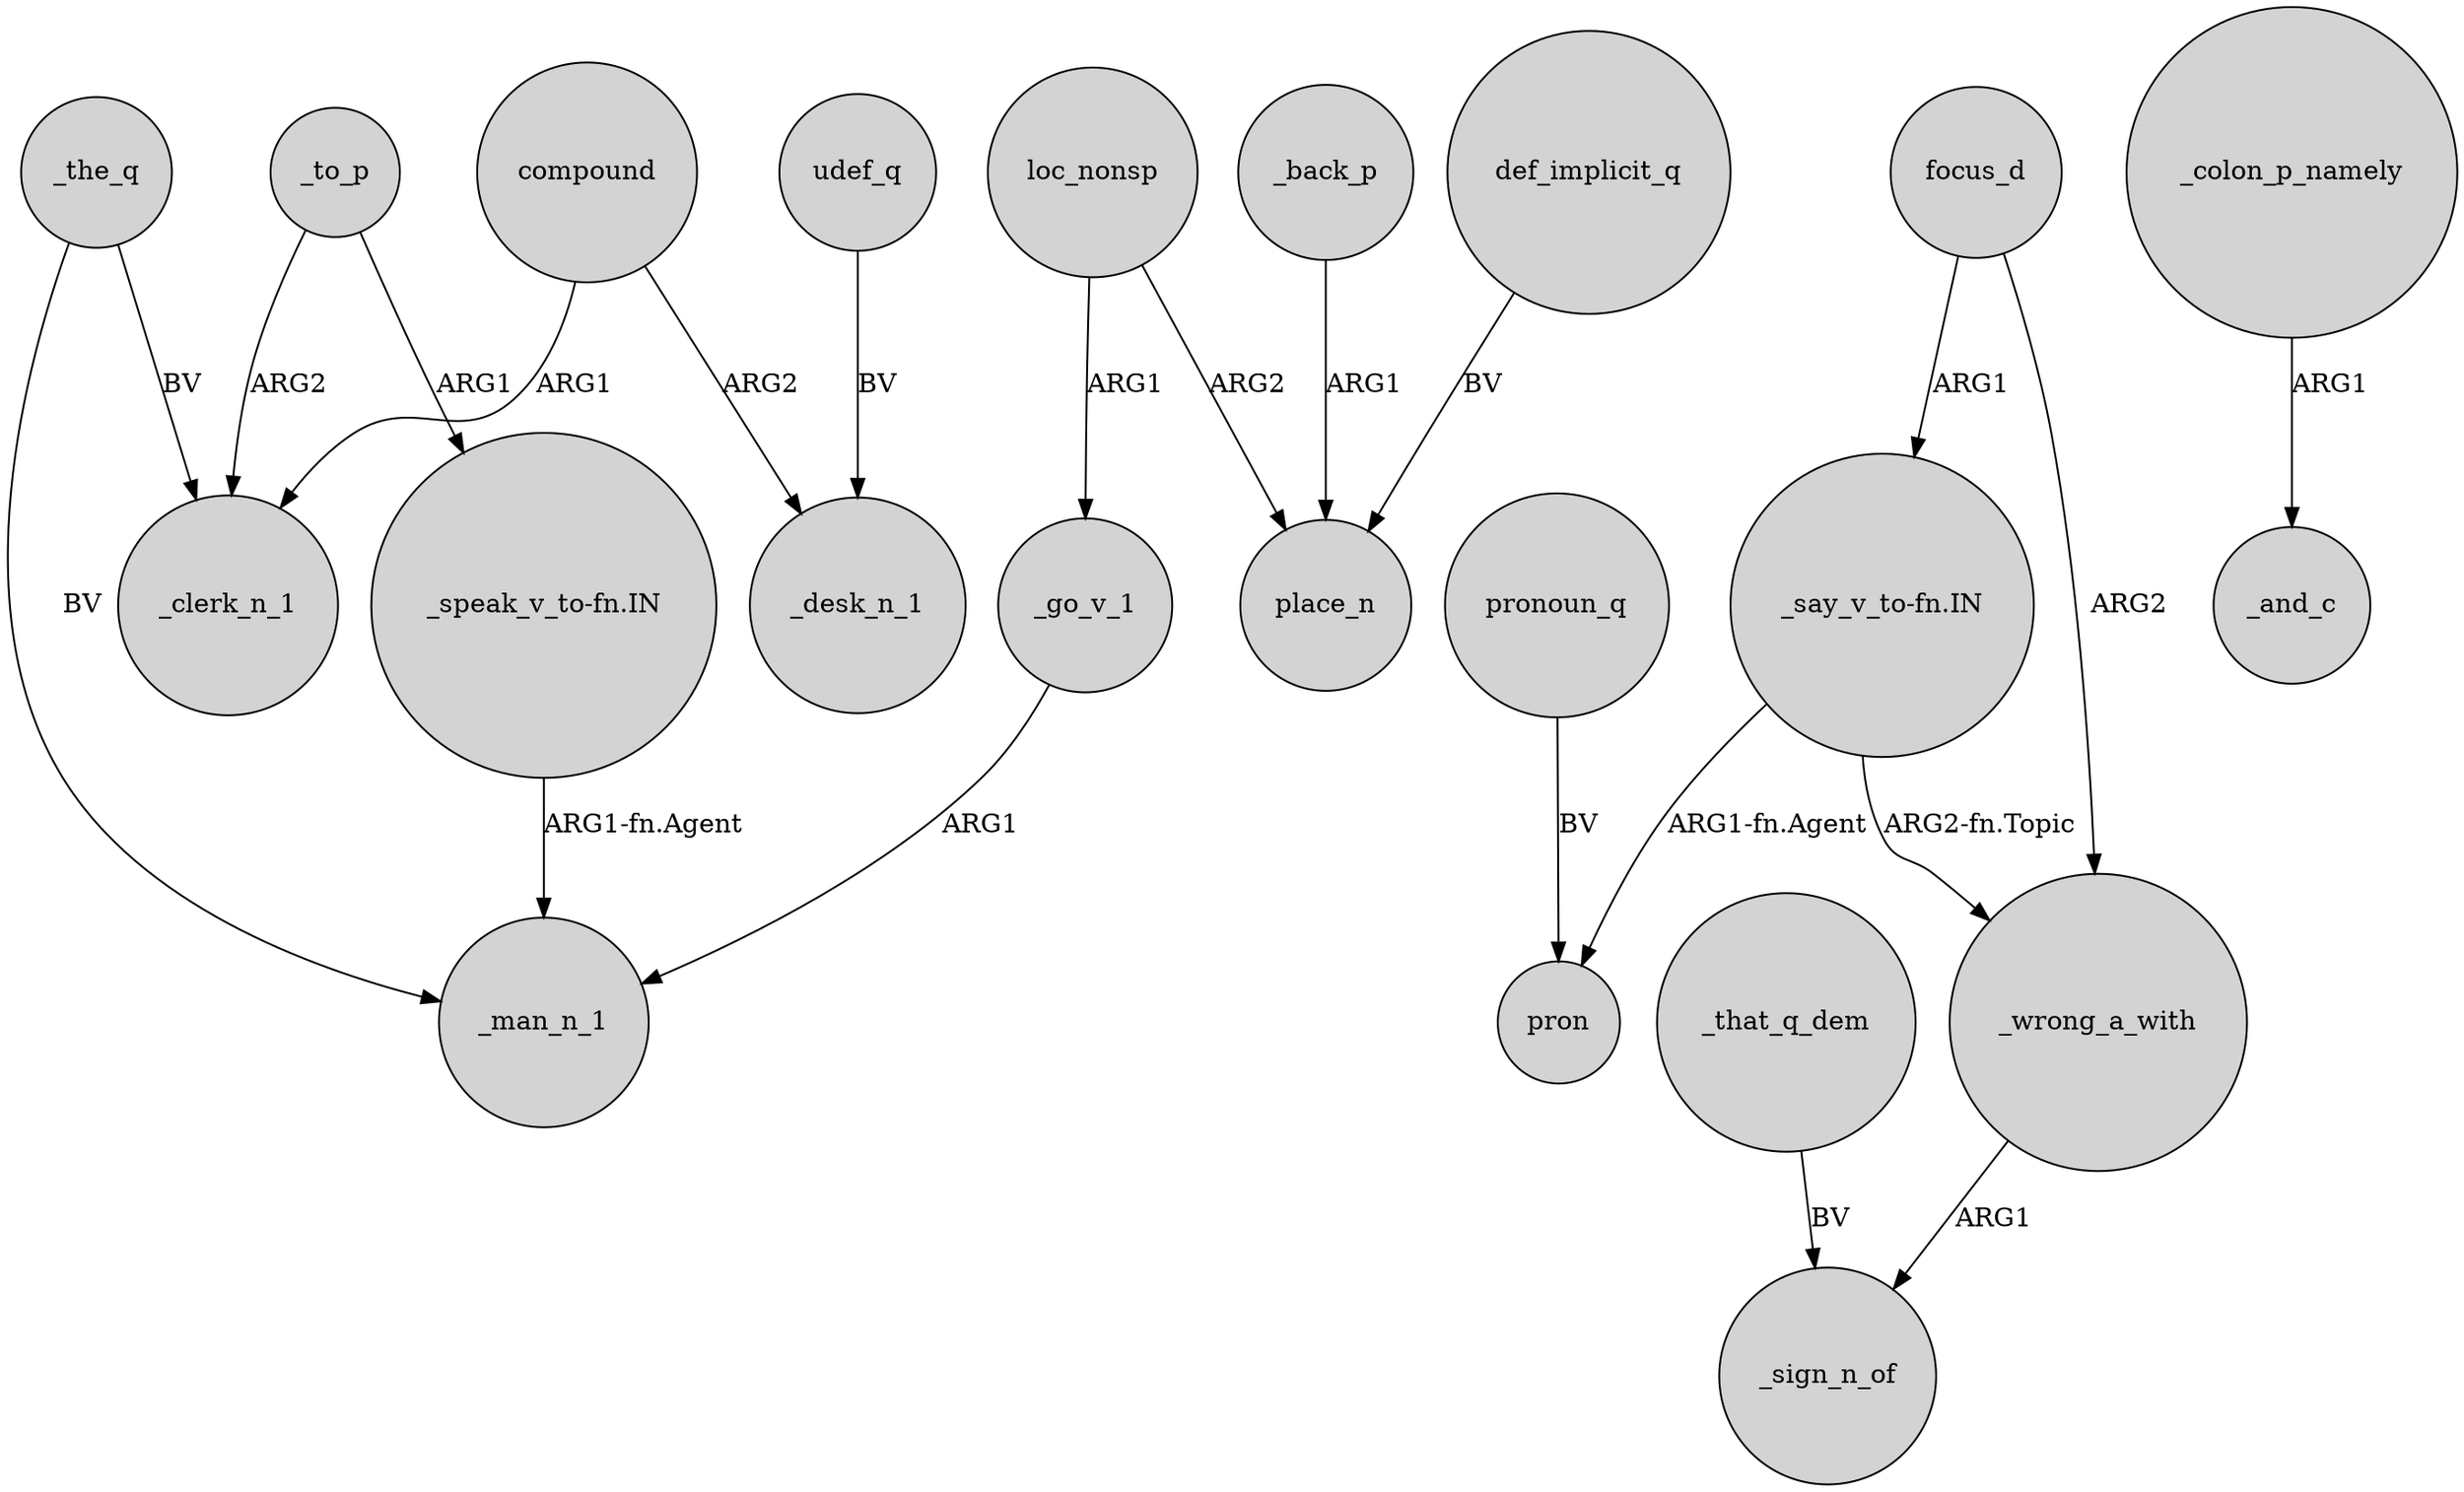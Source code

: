 digraph {
	node [shape=circle style=filled]
	compound -> _clerk_n_1 [label=ARG1]
	_the_q -> _man_n_1 [label=BV]
	_the_q -> _clerk_n_1 [label=BV]
	_to_p -> "_speak_v_to-fn.IN" [label=ARG1]
	compound -> _desk_n_1 [label=ARG2]
	_go_v_1 -> _man_n_1 [label=ARG1]
	def_implicit_q -> place_n [label=BV]
	pronoun_q -> pron [label=BV]
	focus_d -> _wrong_a_with [label=ARG2]
	udef_q -> _desk_n_1 [label=BV]
	_to_p -> _clerk_n_1 [label=ARG2]
	_that_q_dem -> _sign_n_of [label=BV]
	"_speak_v_to-fn.IN" -> _man_n_1 [label="ARG1-fn.Agent"]
	_colon_p_namely -> _and_c [label=ARG1]
	"_say_v_to-fn.IN" -> pron [label="ARG1-fn.Agent"]
	loc_nonsp -> place_n [label=ARG2]
	_back_p -> place_n [label=ARG1]
	loc_nonsp -> _go_v_1 [label=ARG1]
	focus_d -> "_say_v_to-fn.IN" [label=ARG1]
	_wrong_a_with -> _sign_n_of [label=ARG1]
	"_say_v_to-fn.IN" -> _wrong_a_with [label="ARG2-fn.Topic"]
}
